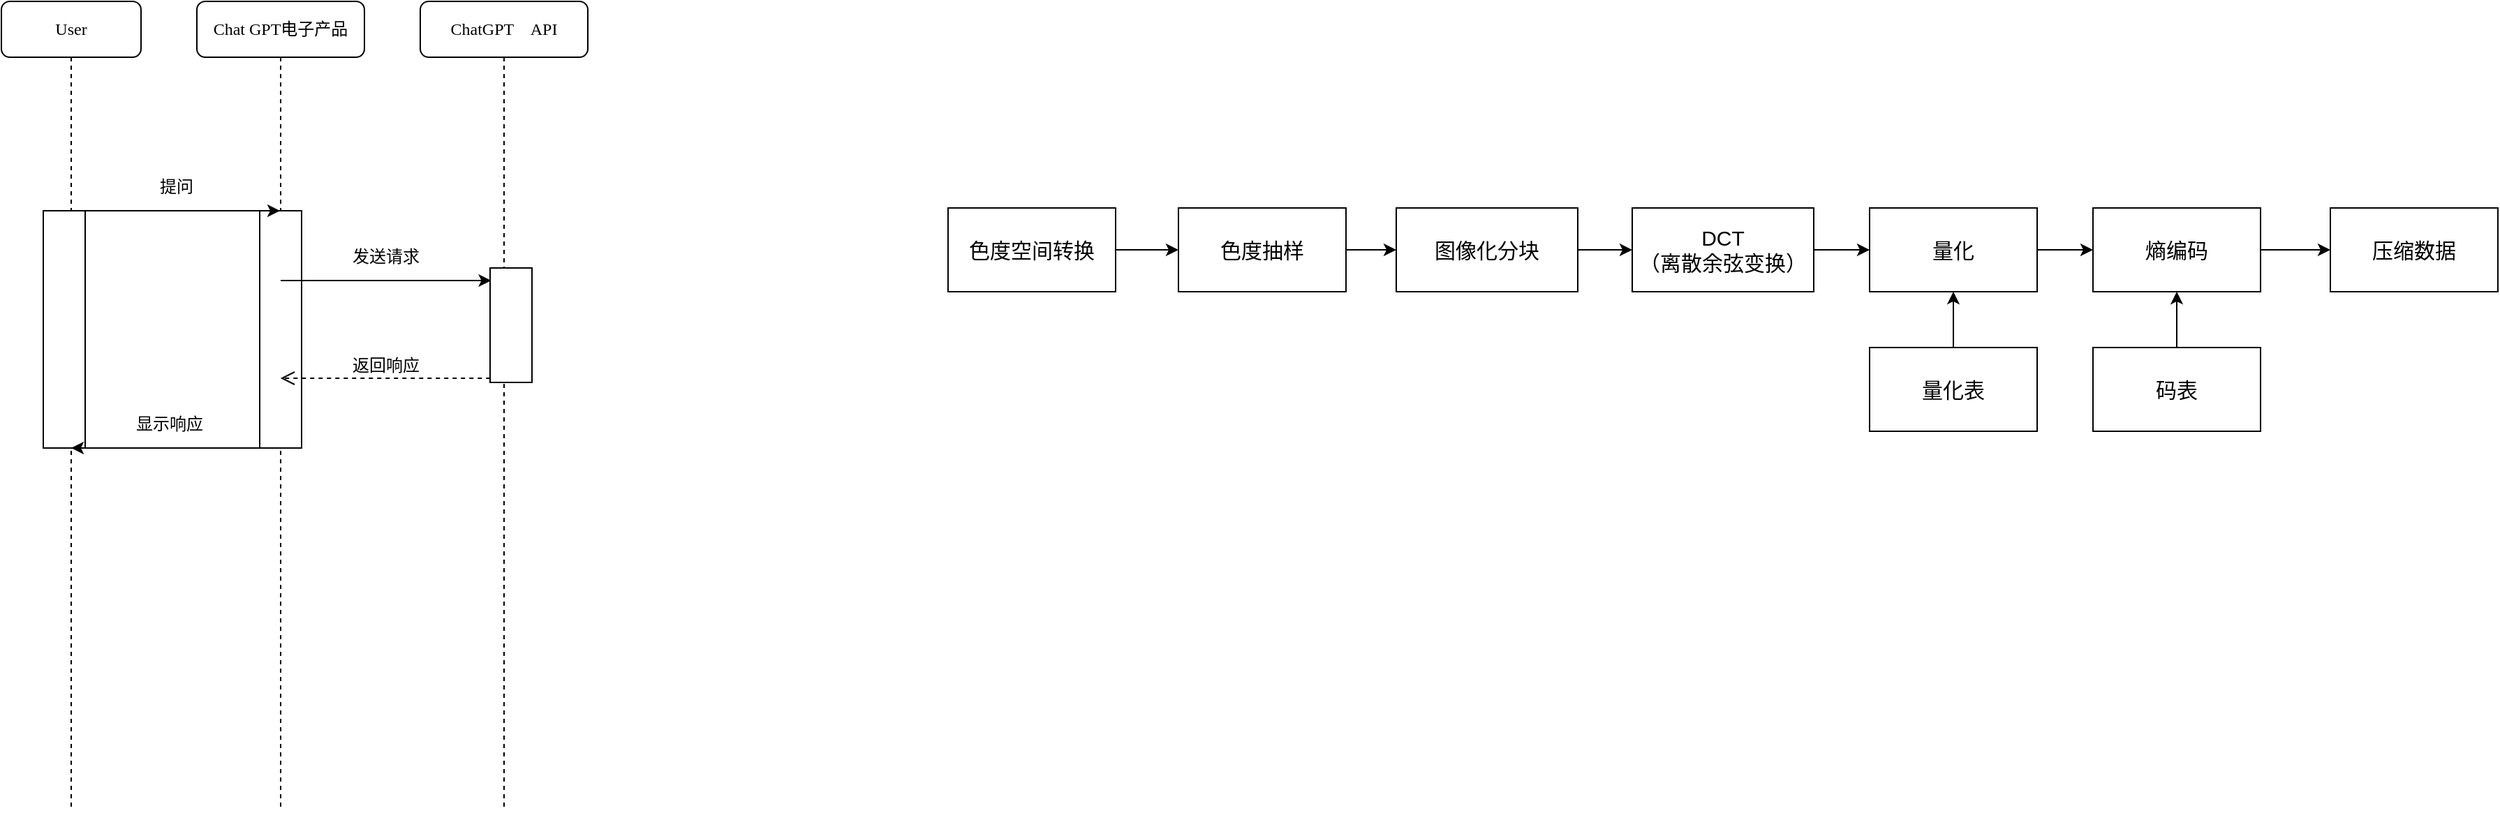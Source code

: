 <mxfile version="22.1.18" type="github">
  <diagram name="Page-1" id="13e1069c-82ec-6db2-03f1-153e76fe0fe0">
    <mxGraphModel dx="1183" dy="550" grid="0" gridSize="10" guides="1" tooltips="1" connect="1" arrows="1" fold="1" page="0" pageScale="1" pageWidth="1100" pageHeight="850" background="none" math="0" shadow="0">
      <root>
        <mxCell id="0" />
        <mxCell id="1" parent="0" />
        <mxCell id="7baba1c4bc27f4b0-2" value="Chat GPT电子产品" style="shape=umlLifeline;perimeter=lifelinePerimeter;whiteSpace=wrap;html=1;container=1;collapsible=0;recursiveResize=0;outlineConnect=0;rounded=1;shadow=0;comic=0;labelBackgroundColor=none;strokeWidth=1;fontFamily=Verdana;fontSize=12;align=center;" parent="1" vertex="1">
          <mxGeometry x="240" y="80" width="120" height="580" as="geometry" />
        </mxCell>
        <mxCell id="G_pwwEHXRlupiAmLodCx-10" value="" style="rounded=0;whiteSpace=wrap;html=1;" parent="7baba1c4bc27f4b0-2" vertex="1">
          <mxGeometry x="45" y="150" width="30" height="170" as="geometry" />
        </mxCell>
        <mxCell id="7baba1c4bc27f4b0-3" value="ChatGPT　API" style="shape=umlLifeline;perimeter=lifelinePerimeter;whiteSpace=wrap;html=1;container=1;collapsible=0;recursiveResize=0;outlineConnect=0;rounded=1;shadow=0;comic=0;labelBackgroundColor=none;strokeWidth=1;fontFamily=Verdana;fontSize=12;align=center;" parent="1" vertex="1">
          <mxGeometry x="400" y="80" width="120" height="580" as="geometry" />
        </mxCell>
        <mxCell id="G_pwwEHXRlupiAmLodCx-3" value="" style="endArrow=classic;html=1;rounded=0;" parent="7baba1c4bc27f4b0-3" source="7baba1c4bc27f4b0-2" edge="1">
          <mxGeometry width="50" height="50" relative="1" as="geometry">
            <mxPoint x="-90" y="200" as="sourcePoint" />
            <mxPoint x="50.75" y="200" as="targetPoint" />
          </mxGeometry>
        </mxCell>
        <mxCell id="G_pwwEHXRlupiAmLodCx-9" value="" style="rounded=0;whiteSpace=wrap;html=1;" parent="7baba1c4bc27f4b0-3" vertex="1">
          <mxGeometry x="50" y="191" width="30" height="82" as="geometry" />
        </mxCell>
        <mxCell id="7baba1c4bc27f4b0-8" value="User" style="shape=umlLifeline;perimeter=lifelinePerimeter;whiteSpace=wrap;html=1;container=1;collapsible=0;recursiveResize=0;outlineConnect=0;rounded=1;shadow=0;comic=0;labelBackgroundColor=none;strokeWidth=1;fontFamily=Verdana;fontSize=12;align=center;" parent="1" vertex="1">
          <mxGeometry x="100" y="80" width="100" height="580" as="geometry" />
        </mxCell>
        <mxCell id="G_pwwEHXRlupiAmLodCx-1" value="" style="endArrow=classic;html=1;rounded=0;" parent="7baba1c4bc27f4b0-8" target="7baba1c4bc27f4b0-2" edge="1">
          <mxGeometry width="50" height="50" relative="1" as="geometry">
            <mxPoint x="49.25" y="150" as="sourcePoint" />
            <mxPoint x="200" y="150" as="targetPoint" />
          </mxGeometry>
        </mxCell>
        <mxCell id="G_pwwEHXRlupiAmLodCx-11" value="" style="rounded=0;whiteSpace=wrap;html=1;" parent="7baba1c4bc27f4b0-8" vertex="1">
          <mxGeometry x="30" y="150" width="30" height="170" as="geometry" />
        </mxCell>
        <mxCell id="G_pwwEHXRlupiAmLodCx-2" value="提问" style="text;html=1;align=center;verticalAlign=middle;resizable=0;points=[];autosize=1;strokeColor=none;fillColor=none;" parent="1" vertex="1">
          <mxGeometry x="200" y="198" width="50" height="30" as="geometry" />
        </mxCell>
        <mxCell id="G_pwwEHXRlupiAmLodCx-4" value="发送请求" style="text;html=1;align=center;verticalAlign=middle;resizable=0;points=[];autosize=1;strokeColor=none;fillColor=none;" parent="1" vertex="1">
          <mxGeometry x="340" y="248" width="70" height="30" as="geometry" />
        </mxCell>
        <mxCell id="G_pwwEHXRlupiAmLodCx-5" value="&lt;font style=&quot;font-size: 12px;&quot;&gt;返回响应&lt;/font&gt;" style="html=1;verticalAlign=bottom;endArrow=open;dashed=1;endSize=8;curved=0;rounded=0;" parent="1" edge="1">
          <mxGeometry relative="1" as="geometry">
            <mxPoint x="450.13" y="350" as="sourcePoint" />
            <mxPoint x="299.88" y="350" as="targetPoint" />
          </mxGeometry>
        </mxCell>
        <mxCell id="G_pwwEHXRlupiAmLodCx-7" value="" style="endArrow=classic;html=1;rounded=0;" parent="1" source="7baba1c4bc27f4b0-2" target="7baba1c4bc27f4b0-8" edge="1">
          <mxGeometry width="50" height="50" relative="1" as="geometry">
            <mxPoint x="500" y="380" as="sourcePoint" />
            <mxPoint x="550" y="330" as="targetPoint" />
            <Array as="points">
              <mxPoint x="230" y="400" />
            </Array>
          </mxGeometry>
        </mxCell>
        <mxCell id="G_pwwEHXRlupiAmLodCx-8" value="显示响应" style="text;html=1;align=center;verticalAlign=middle;resizable=0;points=[];autosize=1;strokeColor=none;fillColor=none;" parent="1" vertex="1">
          <mxGeometry x="185" y="368" width="70" height="30" as="geometry" />
        </mxCell>
        <mxCell id="yEjR2jw8utFb-E8vY6KE-3" style="edgeStyle=orthogonalEdgeStyle;rounded=0;orthogonalLoop=1;jettySize=auto;html=1;exitX=1;exitY=0.5;exitDx=0;exitDy=0;entryX=0;entryY=0.5;entryDx=0;entryDy=0;" parent="1" source="yEjR2jw8utFb-E8vY6KE-1" target="yEjR2jw8utFb-E8vY6KE-2" edge="1">
          <mxGeometry relative="1" as="geometry" />
        </mxCell>
        <mxCell id="yEjR2jw8utFb-E8vY6KE-1" value="&lt;font style=&quot;font-size: 15px;&quot;&gt;图像化分块&lt;/font&gt;" style="rounded=0;whiteSpace=wrap;html=1;" parent="1" vertex="1">
          <mxGeometry x="1099" y="228" width="130" height="60" as="geometry" />
        </mxCell>
        <mxCell id="yEjR2jw8utFb-E8vY6KE-6" style="edgeStyle=orthogonalEdgeStyle;rounded=0;orthogonalLoop=1;jettySize=auto;html=1;exitX=1;exitY=0.5;exitDx=0;exitDy=0;entryX=0;entryY=0.5;entryDx=0;entryDy=0;" parent="1" source="yEjR2jw8utFb-E8vY6KE-2" target="yEjR2jw8utFb-E8vY6KE-4" edge="1">
          <mxGeometry relative="1" as="geometry" />
        </mxCell>
        <mxCell id="yEjR2jw8utFb-E8vY6KE-2" value="&lt;font style=&quot;font-size: 15px;&quot;&gt;DCT&lt;br&gt;（离散余弦变换）&lt;/font&gt;" style="rounded=0;whiteSpace=wrap;html=1;" parent="1" vertex="1">
          <mxGeometry x="1268" y="228" width="130" height="60" as="geometry" />
        </mxCell>
        <mxCell id="yEjR2jw8utFb-E8vY6KE-9" value="" style="edgeStyle=orthogonalEdgeStyle;rounded=0;orthogonalLoop=1;jettySize=auto;html=1;" parent="1" source="yEjR2jw8utFb-E8vY6KE-4" target="yEjR2jw8utFb-E8vY6KE-8" edge="1">
          <mxGeometry relative="1" as="geometry" />
        </mxCell>
        <mxCell id="yEjR2jw8utFb-E8vY6KE-4" value="&lt;font style=&quot;font-size: 15px;&quot;&gt;量化&lt;br&gt;&lt;/font&gt;" style="rounded=0;whiteSpace=wrap;html=1;" parent="1" vertex="1">
          <mxGeometry x="1438" y="228" width="120" height="60" as="geometry" />
        </mxCell>
        <mxCell id="yEjR2jw8utFb-E8vY6KE-7" style="edgeStyle=orthogonalEdgeStyle;rounded=0;orthogonalLoop=1;jettySize=auto;html=1;exitX=0.5;exitY=0;exitDx=0;exitDy=0;entryX=0.5;entryY=1;entryDx=0;entryDy=0;" parent="1" source="yEjR2jw8utFb-E8vY6KE-5" target="yEjR2jw8utFb-E8vY6KE-4" edge="1">
          <mxGeometry relative="1" as="geometry" />
        </mxCell>
        <mxCell id="yEjR2jw8utFb-E8vY6KE-5" value="&lt;font style=&quot;font-size: 15px;&quot;&gt;量化表&lt;/font&gt;" style="rounded=0;whiteSpace=wrap;html=1;" parent="1" vertex="1">
          <mxGeometry x="1438" y="328" width="120" height="60" as="geometry" />
        </mxCell>
        <mxCell id="yEjR2jw8utFb-E8vY6KE-14" value="" style="edgeStyle=orthogonalEdgeStyle;rounded=0;orthogonalLoop=1;jettySize=auto;html=1;" parent="1" source="yEjR2jw8utFb-E8vY6KE-8" target="yEjR2jw8utFb-E8vY6KE-13" edge="1">
          <mxGeometry relative="1" as="geometry" />
        </mxCell>
        <mxCell id="yEjR2jw8utFb-E8vY6KE-8" value="&lt;font style=&quot;font-size: 15px;&quot;&gt;熵编码&lt;/font&gt;" style="whiteSpace=wrap;html=1;rounded=0;" parent="1" vertex="1">
          <mxGeometry x="1598" y="228" width="120" height="60" as="geometry" />
        </mxCell>
        <mxCell id="yEjR2jw8utFb-E8vY6KE-12" style="edgeStyle=orthogonalEdgeStyle;rounded=0;orthogonalLoop=1;jettySize=auto;html=1;exitX=0.5;exitY=0;exitDx=0;exitDy=0;entryX=0.5;entryY=1;entryDx=0;entryDy=0;" parent="1" source="yEjR2jw8utFb-E8vY6KE-10" target="yEjR2jw8utFb-E8vY6KE-8" edge="1">
          <mxGeometry relative="1" as="geometry" />
        </mxCell>
        <mxCell id="yEjR2jw8utFb-E8vY6KE-10" value="&lt;font style=&quot;font-size: 15px;&quot;&gt;码表&lt;/font&gt;" style="whiteSpace=wrap;html=1;" parent="1" vertex="1">
          <mxGeometry x="1598" y="328" width="120" height="60" as="geometry" />
        </mxCell>
        <mxCell id="yEjR2jw8utFb-E8vY6KE-13" value="&lt;font style=&quot;font-size: 15px;&quot;&gt;压缩数据&lt;/font&gt;" style="whiteSpace=wrap;html=1;rounded=0;" parent="1" vertex="1">
          <mxGeometry x="1768" y="228" width="120" height="60" as="geometry" />
        </mxCell>
        <mxCell id="7k8dbuTwWqBgyus_986--3" value="" style="edgeStyle=orthogonalEdgeStyle;rounded=0;orthogonalLoop=1;jettySize=auto;html=1;" edge="1" parent="1" source="7k8dbuTwWqBgyus_986--1" target="7k8dbuTwWqBgyus_986--2">
          <mxGeometry relative="1" as="geometry" />
        </mxCell>
        <mxCell id="7k8dbuTwWqBgyus_986--1" value="&lt;font style=&quot;font-size: 15px;&quot;&gt;色度空间转换&lt;/font&gt;" style="rounded=0;whiteSpace=wrap;html=1;" vertex="1" parent="1">
          <mxGeometry x="778" y="228" width="120" height="60" as="geometry" />
        </mxCell>
        <mxCell id="7k8dbuTwWqBgyus_986--4" value="" style="edgeStyle=orthogonalEdgeStyle;rounded=0;orthogonalLoop=1;jettySize=auto;html=1;" edge="1" parent="1" source="7k8dbuTwWqBgyus_986--2" target="yEjR2jw8utFb-E8vY6KE-1">
          <mxGeometry relative="1" as="geometry" />
        </mxCell>
        <mxCell id="7k8dbuTwWqBgyus_986--2" value="&lt;font style=&quot;font-size: 15px;&quot;&gt;色度抽样&lt;/font&gt;" style="whiteSpace=wrap;html=1;rounded=0;" vertex="1" parent="1">
          <mxGeometry x="943" y="228" width="120" height="60" as="geometry" />
        </mxCell>
      </root>
    </mxGraphModel>
  </diagram>
</mxfile>
